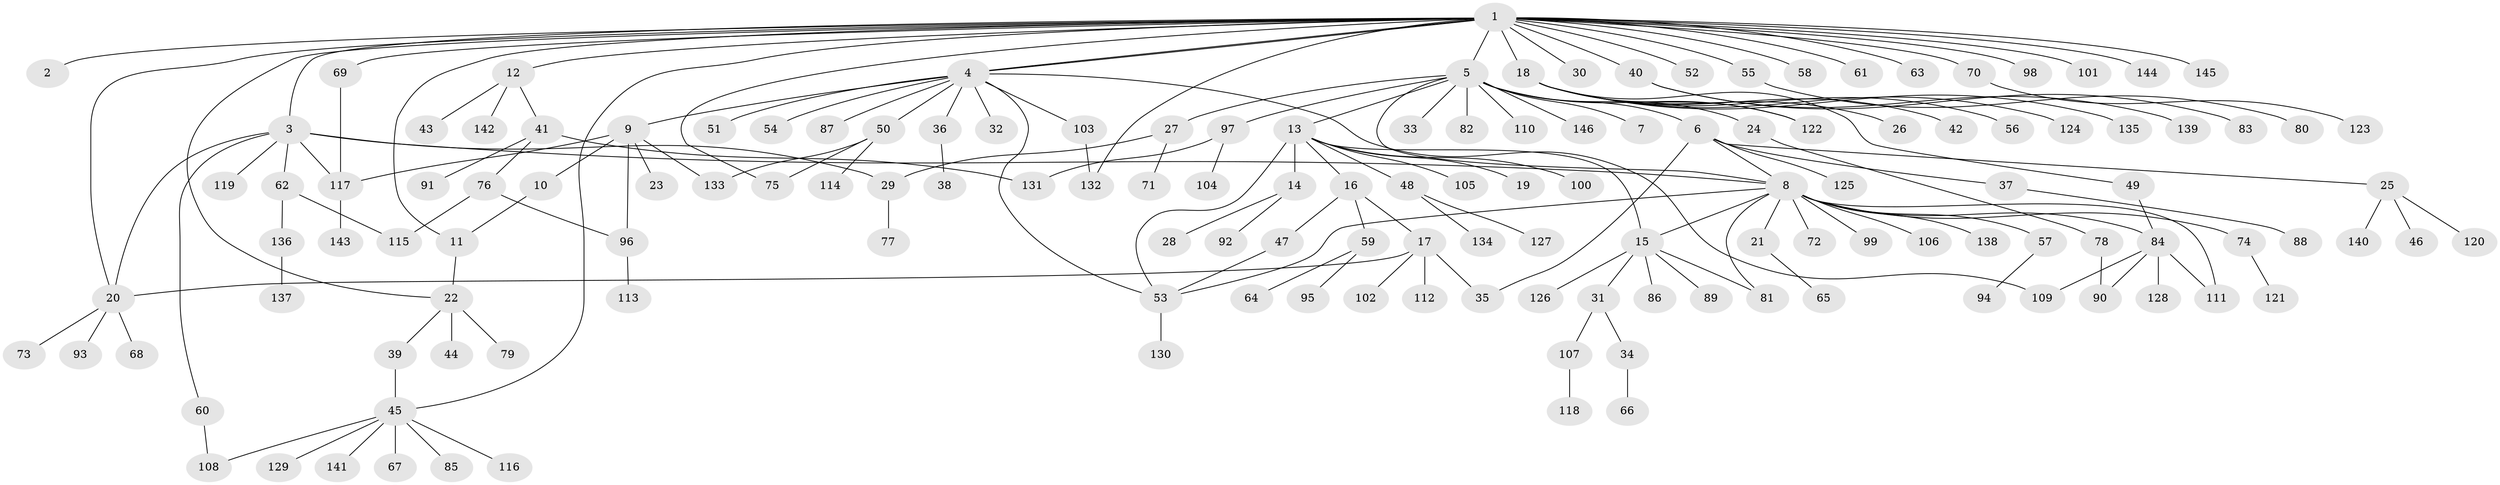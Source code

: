 // coarse degree distribution, {30: 0.008928571428571428, 1: 0.5982142857142857, 15: 0.008928571428571428, 12: 0.008928571428571428, 6: 0.026785714285714284, 18: 0.008928571428571428, 2: 0.19642857142857142, 3: 0.07142857142857142, 10: 0.008928571428571428, 5: 0.017857142857142856, 4: 0.026785714285714284, 7: 0.017857142857142856}
// Generated by graph-tools (version 1.1) at 2025/51/02/27/25 19:51:57]
// undirected, 146 vertices, 174 edges
graph export_dot {
graph [start="1"]
  node [color=gray90,style=filled];
  1;
  2;
  3;
  4;
  5;
  6;
  7;
  8;
  9;
  10;
  11;
  12;
  13;
  14;
  15;
  16;
  17;
  18;
  19;
  20;
  21;
  22;
  23;
  24;
  25;
  26;
  27;
  28;
  29;
  30;
  31;
  32;
  33;
  34;
  35;
  36;
  37;
  38;
  39;
  40;
  41;
  42;
  43;
  44;
  45;
  46;
  47;
  48;
  49;
  50;
  51;
  52;
  53;
  54;
  55;
  56;
  57;
  58;
  59;
  60;
  61;
  62;
  63;
  64;
  65;
  66;
  67;
  68;
  69;
  70;
  71;
  72;
  73;
  74;
  75;
  76;
  77;
  78;
  79;
  80;
  81;
  82;
  83;
  84;
  85;
  86;
  87;
  88;
  89;
  90;
  91;
  92;
  93;
  94;
  95;
  96;
  97;
  98;
  99;
  100;
  101;
  102;
  103;
  104;
  105;
  106;
  107;
  108;
  109;
  110;
  111;
  112;
  113;
  114;
  115;
  116;
  117;
  118;
  119;
  120;
  121;
  122;
  123;
  124;
  125;
  126;
  127;
  128;
  129;
  130;
  131;
  132;
  133;
  134;
  135;
  136;
  137;
  138;
  139;
  140;
  141;
  142;
  143;
  144;
  145;
  146;
  1 -- 2;
  1 -- 3;
  1 -- 4;
  1 -- 4;
  1 -- 5;
  1 -- 11;
  1 -- 12;
  1 -- 18;
  1 -- 20;
  1 -- 22;
  1 -- 30;
  1 -- 40;
  1 -- 45;
  1 -- 52;
  1 -- 55;
  1 -- 58;
  1 -- 61;
  1 -- 63;
  1 -- 69;
  1 -- 70;
  1 -- 75;
  1 -- 98;
  1 -- 101;
  1 -- 132;
  1 -- 144;
  1 -- 145;
  3 -- 8;
  3 -- 20;
  3 -- 29;
  3 -- 60;
  3 -- 62;
  3 -- 117;
  3 -- 119;
  4 -- 9;
  4 -- 32;
  4 -- 36;
  4 -- 50;
  4 -- 51;
  4 -- 53;
  4 -- 54;
  4 -- 87;
  4 -- 103;
  4 -- 109;
  5 -- 6;
  5 -- 7;
  5 -- 8;
  5 -- 13;
  5 -- 24;
  5 -- 27;
  5 -- 33;
  5 -- 82;
  5 -- 97;
  5 -- 110;
  5 -- 122;
  5 -- 146;
  6 -- 8;
  6 -- 25;
  6 -- 35;
  6 -- 37;
  6 -- 125;
  8 -- 15;
  8 -- 21;
  8 -- 53;
  8 -- 57;
  8 -- 72;
  8 -- 74;
  8 -- 81;
  8 -- 84;
  8 -- 99;
  8 -- 106;
  8 -- 111;
  8 -- 138;
  9 -- 10;
  9 -- 23;
  9 -- 96;
  9 -- 117;
  9 -- 133;
  10 -- 11;
  11 -- 22;
  12 -- 41;
  12 -- 43;
  12 -- 142;
  13 -- 14;
  13 -- 15;
  13 -- 16;
  13 -- 19;
  13 -- 48;
  13 -- 53;
  13 -- 100;
  13 -- 105;
  14 -- 28;
  14 -- 92;
  15 -- 31;
  15 -- 81;
  15 -- 86;
  15 -- 89;
  15 -- 126;
  16 -- 17;
  16 -- 47;
  16 -- 59;
  17 -- 20;
  17 -- 35;
  17 -- 102;
  17 -- 112;
  18 -- 26;
  18 -- 42;
  18 -- 49;
  18 -- 56;
  18 -- 122;
  18 -- 124;
  18 -- 135;
  20 -- 68;
  20 -- 73;
  20 -- 93;
  21 -- 65;
  22 -- 39;
  22 -- 44;
  22 -- 79;
  24 -- 78;
  25 -- 46;
  25 -- 120;
  25 -- 140;
  27 -- 29;
  27 -- 71;
  29 -- 77;
  31 -- 34;
  31 -- 107;
  34 -- 66;
  36 -- 38;
  37 -- 88;
  39 -- 45;
  40 -- 83;
  40 -- 139;
  41 -- 76;
  41 -- 91;
  41 -- 131;
  45 -- 67;
  45 -- 85;
  45 -- 108;
  45 -- 116;
  45 -- 129;
  45 -- 141;
  47 -- 53;
  48 -- 127;
  48 -- 134;
  49 -- 84;
  50 -- 75;
  50 -- 114;
  50 -- 133;
  53 -- 130;
  55 -- 80;
  57 -- 94;
  59 -- 64;
  59 -- 95;
  60 -- 108;
  62 -- 115;
  62 -- 136;
  69 -- 117;
  70 -- 123;
  74 -- 121;
  76 -- 96;
  76 -- 115;
  78 -- 90;
  84 -- 90;
  84 -- 109;
  84 -- 111;
  84 -- 128;
  96 -- 113;
  97 -- 104;
  97 -- 131;
  103 -- 132;
  107 -- 118;
  117 -- 143;
  136 -- 137;
}
